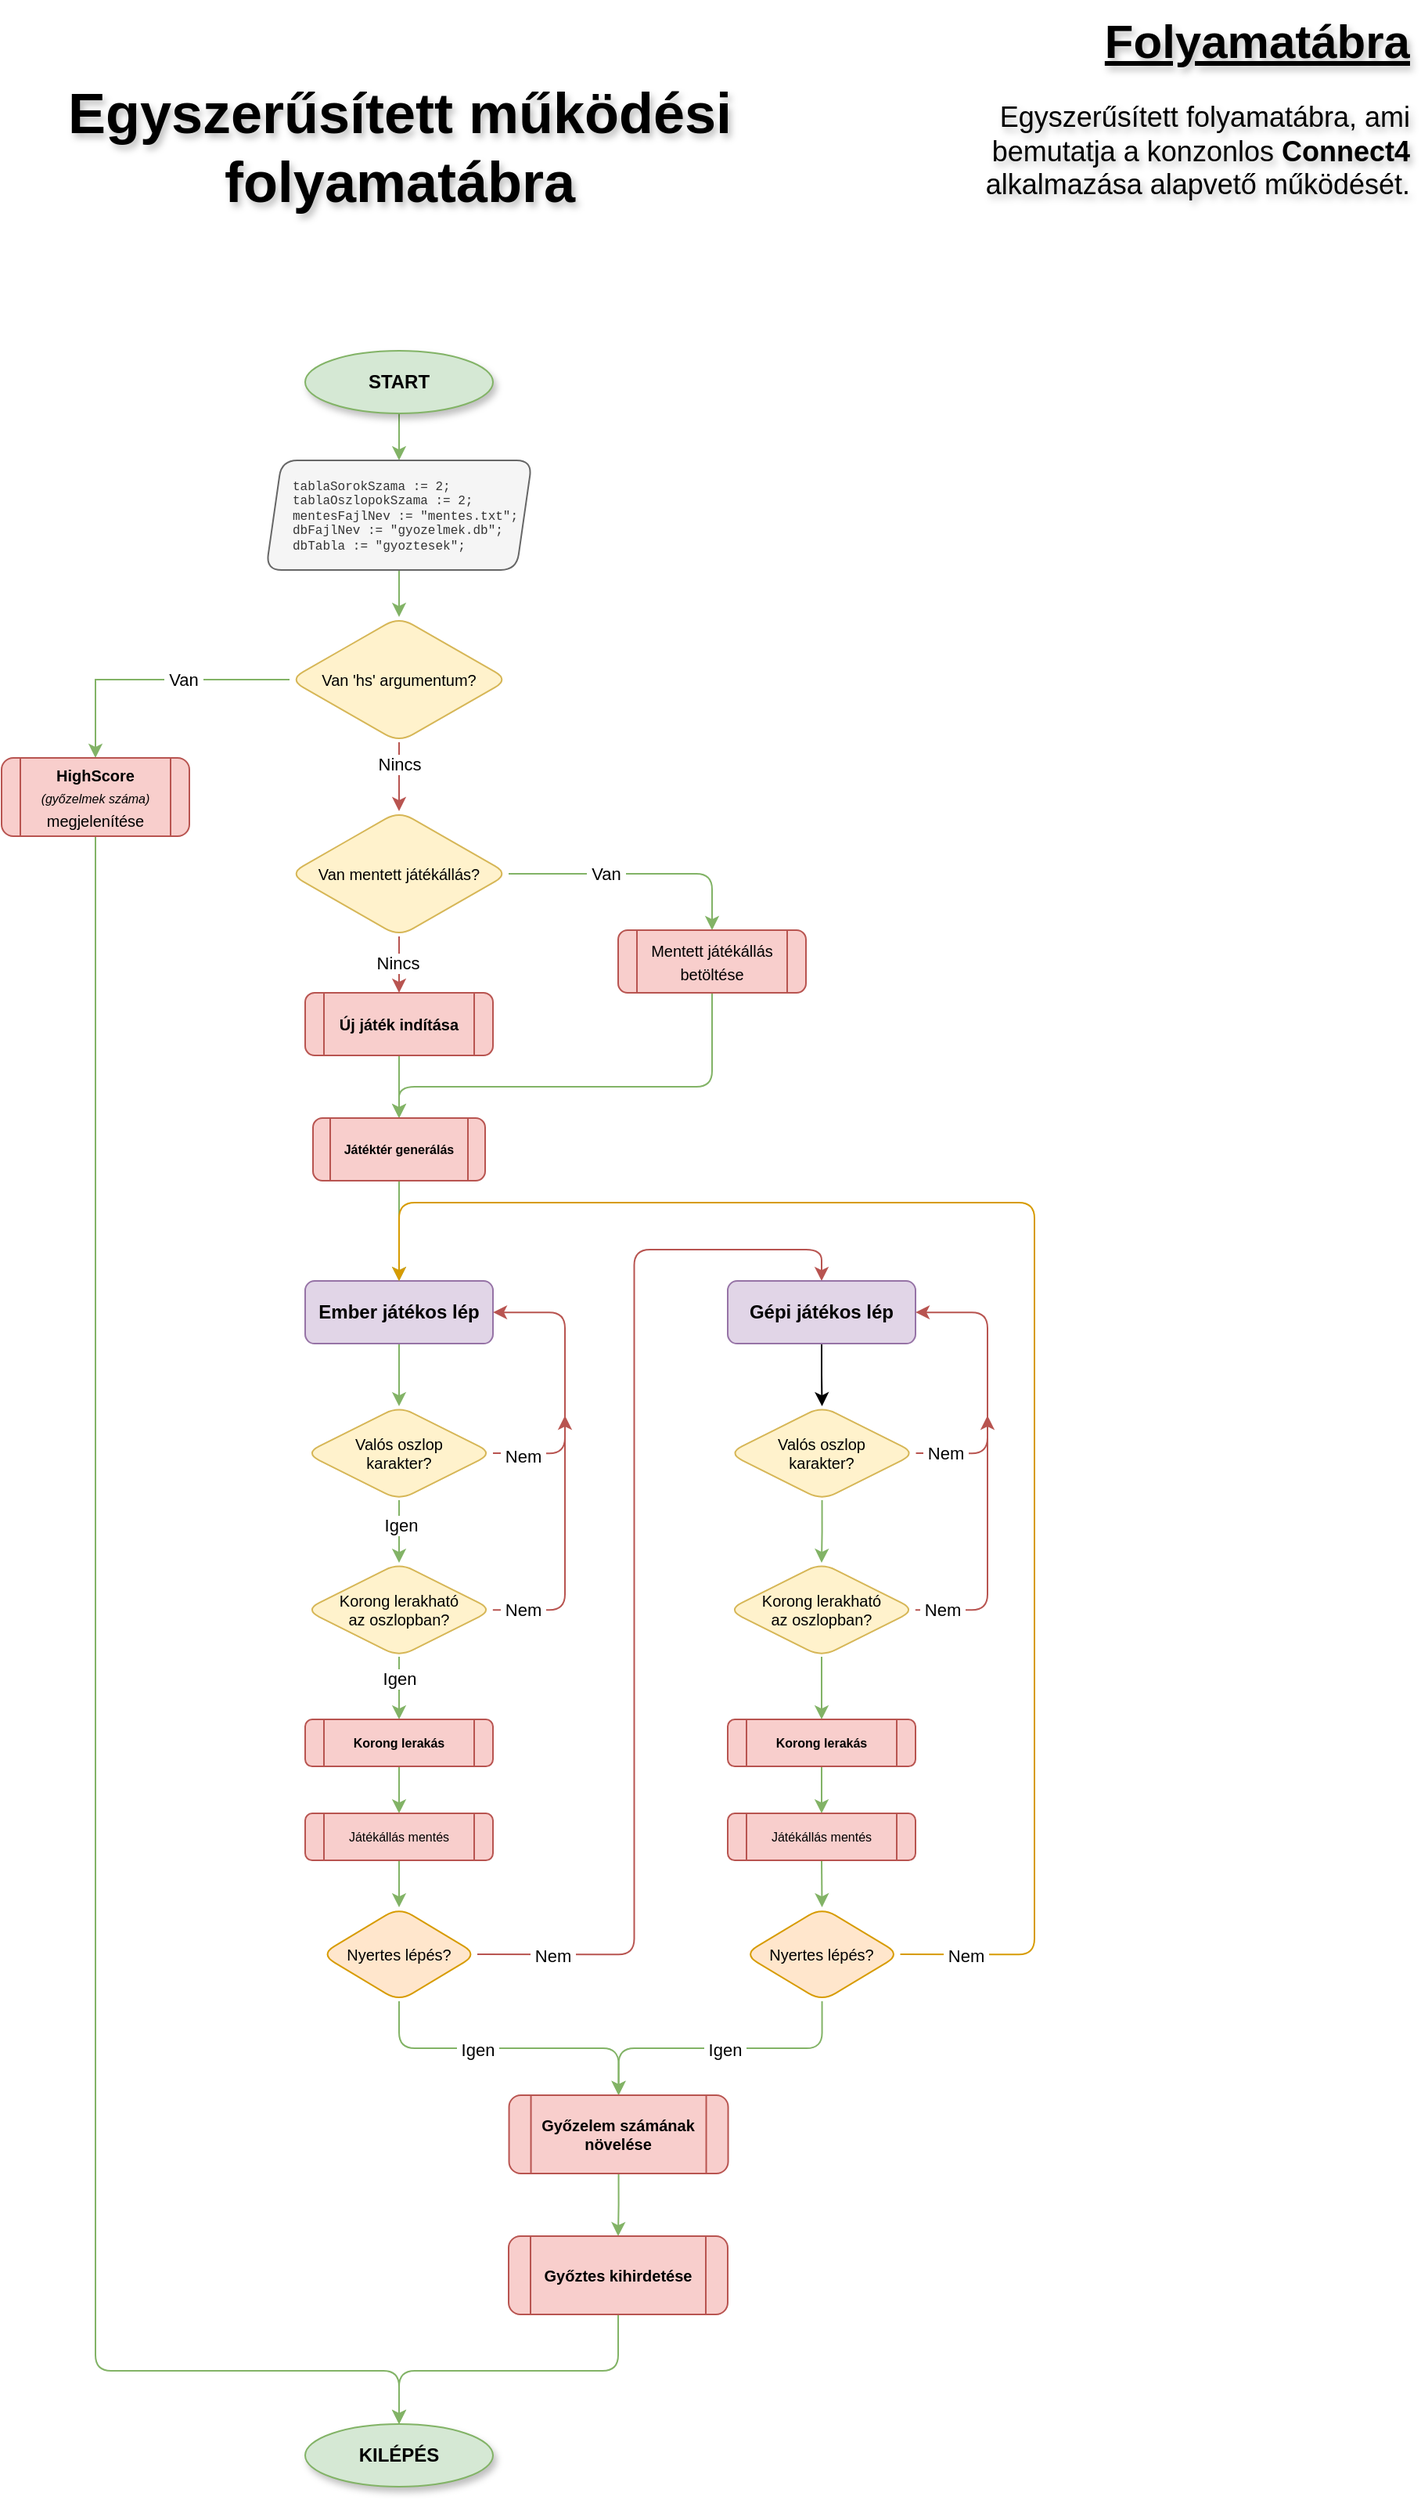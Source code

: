 <mxfile version="24.7.17">
  <diagram id="C5RBs43oDa-KdzZeNtuy" name="Page-1">
    <mxGraphModel dx="2868" dy="3362" grid="1" gridSize="10" guides="1" tooltips="1" connect="1" arrows="1" fold="1" page="1" pageScale="1" pageWidth="1169" pageHeight="1654" math="0" shadow="0">
      <root>
        <mxCell id="WIyWlLk6GJQsqaUBKTNV-0" />
        <mxCell id="WIyWlLk6GJQsqaUBKTNV-1" parent="WIyWlLk6GJQsqaUBKTNV-0" />
        <mxCell id="iQ6aoa5PzEqBOGRMpTkD-6" style="edgeStyle=orthogonalEdgeStyle;rounded=0;orthogonalLoop=1;jettySize=auto;html=1;entryX=0.5;entryY=0;entryDx=0;entryDy=0;fillColor=#d5e8d4;strokeColor=#82b366;" edge="1" parent="WIyWlLk6GJQsqaUBKTNV-1" source="iQ6aoa5PzEqBOGRMpTkD-0" target="iQ6aoa5PzEqBOGRMpTkD-1">
          <mxGeometry relative="1" as="geometry" />
        </mxCell>
        <mxCell id="iQ6aoa5PzEqBOGRMpTkD-0" value="START" style="ellipse;whiteSpace=wrap;html=1;fontStyle=1;fillColor=#d5e8d4;strokeColor=#82b366;shadow=1;" vertex="1" parent="WIyWlLk6GJQsqaUBKTNV-1">
          <mxGeometry x="454" y="-1420" width="120" height="40" as="geometry" />
        </mxCell>
        <mxCell id="iQ6aoa5PzEqBOGRMpTkD-5" style="edgeStyle=orthogonalEdgeStyle;rounded=0;orthogonalLoop=1;jettySize=auto;html=1;entryX=0.5;entryY=0;entryDx=0;entryDy=0;fillColor=#d5e8d4;strokeColor=#82b366;" edge="1" parent="WIyWlLk6GJQsqaUBKTNV-1" source="iQ6aoa5PzEqBOGRMpTkD-1" target="iQ6aoa5PzEqBOGRMpTkD-2">
          <mxGeometry relative="1" as="geometry" />
        </mxCell>
        <mxCell id="iQ6aoa5PzEqBOGRMpTkD-1" value="&lt;pre style=&quot;font-size: 8px; padding-left: 15px;&quot;&gt;&lt;font style=&quot;font-size: 8px;&quot; face=&quot;Courier New&quot;&gt;&lt;font style=&quot;font-size: 8px;&quot;&gt;tablaSorokSzama :&lt;span style=&quot;background-color: initial; font-size: 8px;&quot;&gt;&lt;span style=&quot;font-size: 8px;&quot;&gt;= 2;&lt;br style=&quot;font-size: 8px;&quot;&gt;&lt;/span&gt;&lt;/span&gt;&lt;/font&gt;&lt;span style=&quot;background-color: initial; font-size: 8px;&quot;&gt;tablaOszlopokSzama := 2;&lt;br style=&quot;font-size: 8px;&quot;&gt;&lt;/span&gt;&lt;span style=&quot;background-color: initial; font-size: 8px;&quot;&gt;mentesFajlNev := &quot;mentes.txt&quot;;&lt;br style=&quot;font-size: 8px;&quot;&gt;&lt;/span&gt;&lt;span style=&quot;background-color: initial; font-size: 8px;&quot;&gt;&lt;font style=&quot;font-size: 8px;&quot;&gt;dbFajlNev := &quot;gyozelmek.db&quot;;&lt;/font&gt;&lt;span style=&quot;font-size: 8px;&quot;&gt;&lt;br style=&quot;font-size: 8px;&quot;&gt;&lt;/span&gt;&lt;/span&gt;&lt;span style=&quot;background-color: initial; font-size: 8px;&quot;&gt;dbTabla := &quot;gyoztesek&quot;;&lt;/span&gt;&lt;/font&gt;&lt;/pre&gt;" style="shape=parallelogram;perimeter=parallelogramPerimeter;whiteSpace=wrap;html=1;fixedSize=1;rounded=1;align=left;size=10;fontSize=8;fillColor=#f5f5f5;fontColor=#333333;strokeColor=#666666;" vertex="1" parent="WIyWlLk6GJQsqaUBKTNV-1">
          <mxGeometry x="429" y="-1350" width="170" height="70" as="geometry" />
        </mxCell>
        <mxCell id="iQ6aoa5PzEqBOGRMpTkD-8" style="edgeStyle=orthogonalEdgeStyle;rounded=0;orthogonalLoop=1;jettySize=auto;html=1;entryX=0.5;entryY=0;entryDx=0;entryDy=0;fillColor=#d5e8d4;strokeColor=#82b366;" edge="1" parent="WIyWlLk6GJQsqaUBKTNV-1" source="iQ6aoa5PzEqBOGRMpTkD-2" target="iQ6aoa5PzEqBOGRMpTkD-3">
          <mxGeometry relative="1" as="geometry" />
        </mxCell>
        <mxCell id="iQ6aoa5PzEqBOGRMpTkD-75" value="&amp;nbsp;Van&amp;nbsp;" style="edgeLabel;html=1;align=center;verticalAlign=middle;resizable=0;points=[];" vertex="1" connectable="0" parent="iQ6aoa5PzEqBOGRMpTkD-8">
          <mxGeometry x="-0.212" relative="1" as="geometry">
            <mxPoint as="offset" />
          </mxGeometry>
        </mxCell>
        <mxCell id="iQ6aoa5PzEqBOGRMpTkD-13" value="" style="edgeStyle=orthogonalEdgeStyle;rounded=0;orthogonalLoop=1;jettySize=auto;html=1;fillColor=#f8cecc;strokeColor=#b85450;" edge="1" parent="WIyWlLk6GJQsqaUBKTNV-1" source="iQ6aoa5PzEqBOGRMpTkD-2" target="iQ6aoa5PzEqBOGRMpTkD-12">
          <mxGeometry relative="1" as="geometry" />
        </mxCell>
        <mxCell id="iQ6aoa5PzEqBOGRMpTkD-76" value="Nincs" style="edgeLabel;html=1;align=center;verticalAlign=middle;resizable=0;points=[];" vertex="1" connectable="0" parent="iQ6aoa5PzEqBOGRMpTkD-13">
          <mxGeometry x="-0.717" relative="1" as="geometry">
            <mxPoint y="8" as="offset" />
          </mxGeometry>
        </mxCell>
        <mxCell id="iQ6aoa5PzEqBOGRMpTkD-2" value="&lt;font style=&quot;font-size: 10px;&quot;&gt;Van &#39;hs&#39; argumentum&lt;span style=&quot;background-color: initial;&quot;&gt;?&lt;/span&gt;&lt;/font&gt;" style="rhombus;whiteSpace=wrap;html=1;rounded=1;fillColor=#fff2cc;strokeColor=#d6b656;" vertex="1" parent="WIyWlLk6GJQsqaUBKTNV-1">
          <mxGeometry x="444" y="-1250" width="140" height="80" as="geometry" />
        </mxCell>
        <mxCell id="iQ6aoa5PzEqBOGRMpTkD-89" style="edgeStyle=orthogonalEdgeStyle;rounded=1;orthogonalLoop=1;jettySize=auto;html=1;exitX=0.5;exitY=1;exitDx=0;exitDy=0;entryX=0.5;entryY=0;entryDx=0;entryDy=0;fillColor=#d5e8d4;strokeColor=#82b366;curved=0;" edge="1" parent="WIyWlLk6GJQsqaUBKTNV-1" source="iQ6aoa5PzEqBOGRMpTkD-3" target="iQ6aoa5PzEqBOGRMpTkD-54">
          <mxGeometry relative="1" as="geometry">
            <Array as="points">
              <mxPoint x="320" y="-130" />
              <mxPoint x="514" y="-130" />
            </Array>
          </mxGeometry>
        </mxCell>
        <mxCell id="iQ6aoa5PzEqBOGRMpTkD-3" value="&lt;font style=&quot;&quot;&gt;&lt;span style=&quot;font-size: 10px;&quot;&gt;&lt;b&gt;HighScore&lt;/b&gt;&lt;br&gt;&lt;/span&gt;&lt;i style=&quot;&quot;&gt;&lt;font style=&quot;font-size: 8px;&quot;&gt;(győzelmek száma) &lt;/font&gt;&lt;/i&gt;&lt;span style=&quot;font-size: 10px;&quot;&gt;megjelenítése&lt;/span&gt;&lt;/font&gt;" style="shape=process;whiteSpace=wrap;html=1;backgroundOutline=1;rounded=1;fontStyle=0;fillColor=#f8cecc;strokeColor=#b85450;" vertex="1" parent="WIyWlLk6GJQsqaUBKTNV-1">
          <mxGeometry x="260" y="-1160" width="120" height="50" as="geometry" />
        </mxCell>
        <mxCell id="iQ6aoa5PzEqBOGRMpTkD-16" style="edgeStyle=orthogonalEdgeStyle;rounded=0;orthogonalLoop=1;jettySize=auto;html=1;entryX=0.5;entryY=0;entryDx=0;entryDy=0;fillColor=#f8cecc;strokeColor=#b85450;" edge="1" parent="WIyWlLk6GJQsqaUBKTNV-1" source="iQ6aoa5PzEqBOGRMpTkD-12" target="iQ6aoa5PzEqBOGRMpTkD-14">
          <mxGeometry relative="1" as="geometry" />
        </mxCell>
        <mxCell id="iQ6aoa5PzEqBOGRMpTkD-78" value="Nincs" style="edgeLabel;html=1;align=center;verticalAlign=middle;resizable=0;points=[];" vertex="1" connectable="0" parent="iQ6aoa5PzEqBOGRMpTkD-16">
          <mxGeometry x="0.077" y="1" relative="1" as="geometry">
            <mxPoint as="offset" />
          </mxGeometry>
        </mxCell>
        <mxCell id="iQ6aoa5PzEqBOGRMpTkD-17" style="edgeStyle=orthogonalEdgeStyle;rounded=1;orthogonalLoop=1;jettySize=auto;html=1;entryX=0.5;entryY=0;entryDx=0;entryDy=0;fillColor=#d5e8d4;strokeColor=#82b366;curved=0;" edge="1" parent="WIyWlLk6GJQsqaUBKTNV-1" source="iQ6aoa5PzEqBOGRMpTkD-12" target="iQ6aoa5PzEqBOGRMpTkD-15">
          <mxGeometry relative="1" as="geometry" />
        </mxCell>
        <mxCell id="iQ6aoa5PzEqBOGRMpTkD-77" value="&amp;nbsp;Van&amp;nbsp;" style="edgeLabel;html=1;align=center;verticalAlign=middle;resizable=0;points=[];" vertex="1" connectable="0" parent="iQ6aoa5PzEqBOGRMpTkD-17">
          <mxGeometry x="-0.258" relative="1" as="geometry">
            <mxPoint as="offset" />
          </mxGeometry>
        </mxCell>
        <mxCell id="iQ6aoa5PzEqBOGRMpTkD-12" value="&lt;font style=&quot;font-size: 10px;&quot;&gt;Van mentett játékállás?&lt;/font&gt;" style="rhombus;whiteSpace=wrap;html=1;rounded=1;fontSize=10;fillColor=#fff2cc;strokeColor=#d6b656;" vertex="1" parent="WIyWlLk6GJQsqaUBKTNV-1">
          <mxGeometry x="444" y="-1126" width="140" height="80" as="geometry" />
        </mxCell>
        <mxCell id="iQ6aoa5PzEqBOGRMpTkD-36" style="edgeStyle=orthogonalEdgeStyle;rounded=0;orthogonalLoop=1;jettySize=auto;html=1;entryX=0.5;entryY=0;entryDx=0;entryDy=0;fillColor=#d5e8d4;strokeColor=#82b366;" edge="1" parent="WIyWlLk6GJQsqaUBKTNV-1" source="iQ6aoa5PzEqBOGRMpTkD-14" target="iQ6aoa5PzEqBOGRMpTkD-25">
          <mxGeometry relative="1" as="geometry" />
        </mxCell>
        <mxCell id="iQ6aoa5PzEqBOGRMpTkD-14" value="&lt;font style=&quot;font-size: 10px;&quot;&gt;&lt;b&gt;Új játék indítása&lt;/b&gt;&lt;/font&gt;" style="shape=process;whiteSpace=wrap;html=1;backgroundOutline=1;rounded=1;glass=0;fillColor=#f8cecc;strokeColor=#b85450;" vertex="1" parent="WIyWlLk6GJQsqaUBKTNV-1">
          <mxGeometry x="454" y="-1010" width="120" height="40" as="geometry" />
        </mxCell>
        <mxCell id="iQ6aoa5PzEqBOGRMpTkD-55" style="edgeStyle=orthogonalEdgeStyle;rounded=1;orthogonalLoop=1;jettySize=auto;html=1;entryX=0.5;entryY=0;entryDx=0;entryDy=0;curved=0;fillColor=#d5e8d4;strokeColor=#82b366;" edge="1" parent="WIyWlLk6GJQsqaUBKTNV-1" source="iQ6aoa5PzEqBOGRMpTkD-15" target="iQ6aoa5PzEqBOGRMpTkD-25">
          <mxGeometry relative="1" as="geometry">
            <Array as="points">
              <mxPoint x="714" y="-950" />
              <mxPoint x="514" y="-950" />
            </Array>
          </mxGeometry>
        </mxCell>
        <mxCell id="iQ6aoa5PzEqBOGRMpTkD-15" value="&lt;font style=&quot;font-size: 10px;&quot;&gt;Mentett játékállás betöltése&lt;/font&gt;" style="shape=process;whiteSpace=wrap;html=1;backgroundOutline=1;rounded=1;fontStyle=0;fillColor=#f8cecc;strokeColor=#b85450;" vertex="1" parent="WIyWlLk6GJQsqaUBKTNV-1">
          <mxGeometry x="654" y="-1050" width="120" height="40" as="geometry" />
        </mxCell>
        <mxCell id="iQ6aoa5PzEqBOGRMpTkD-38" style="edgeStyle=orthogonalEdgeStyle;rounded=0;orthogonalLoop=1;jettySize=auto;html=1;entryX=0.5;entryY=0;entryDx=0;entryDy=0;fillColor=#d5e8d4;strokeColor=#82b366;" edge="1" parent="WIyWlLk6GJQsqaUBKTNV-1" source="iQ6aoa5PzEqBOGRMpTkD-18" target="iQ6aoa5PzEqBOGRMpTkD-20">
          <mxGeometry relative="1" as="geometry" />
        </mxCell>
        <mxCell id="iQ6aoa5PzEqBOGRMpTkD-18" value="Ember játékos lép" style="rounded=1;whiteSpace=wrap;html=1;fontSize=12;fontStyle=1;fillColor=#e1d5e7;strokeColor=#9673a6;" vertex="1" parent="WIyWlLk6GJQsqaUBKTNV-1">
          <mxGeometry x="454" y="-825.94" width="120" height="40" as="geometry" />
        </mxCell>
        <mxCell id="iQ6aoa5PzEqBOGRMpTkD-39" style="edgeStyle=orthogonalEdgeStyle;rounded=0;orthogonalLoop=1;jettySize=auto;html=1;entryX=0.5;entryY=0;entryDx=0;entryDy=0;fillColor=#d5e8d4;strokeColor=#82b366;" edge="1" parent="WIyWlLk6GJQsqaUBKTNV-1" source="iQ6aoa5PzEqBOGRMpTkD-20" target="iQ6aoa5PzEqBOGRMpTkD-21">
          <mxGeometry relative="1" as="geometry" />
        </mxCell>
        <mxCell id="iQ6aoa5PzEqBOGRMpTkD-79" value="Igen" style="edgeLabel;html=1;align=center;verticalAlign=middle;resizable=0;points=[];" vertex="1" connectable="0" parent="iQ6aoa5PzEqBOGRMpTkD-39">
          <mxGeometry x="-0.226" y="1" relative="1" as="geometry">
            <mxPoint as="offset" />
          </mxGeometry>
        </mxCell>
        <mxCell id="iQ6aoa5PzEqBOGRMpTkD-68" style="edgeStyle=orthogonalEdgeStyle;rounded=1;orthogonalLoop=1;jettySize=auto;html=1;exitX=1;exitY=0.5;exitDx=0;exitDy=0;entryX=1;entryY=0.5;entryDx=0;entryDy=0;curved=0;fillColor=#f8cecc;strokeColor=#b85450;" edge="1" parent="WIyWlLk6GJQsqaUBKTNV-1" source="iQ6aoa5PzEqBOGRMpTkD-20" target="iQ6aoa5PzEqBOGRMpTkD-18">
          <mxGeometry relative="1" as="geometry">
            <Array as="points">
              <mxPoint x="620" y="-716" />
              <mxPoint x="620" y="-806" />
            </Array>
          </mxGeometry>
        </mxCell>
        <mxCell id="iQ6aoa5PzEqBOGRMpTkD-86" value="&amp;nbsp;Nem&amp;nbsp;" style="edgeLabel;html=1;align=center;verticalAlign=middle;resizable=0;points=[];" vertex="1" connectable="0" parent="iQ6aoa5PzEqBOGRMpTkD-68">
          <mxGeometry x="-0.795" y="-2" relative="1" as="geometry">
            <mxPoint as="offset" />
          </mxGeometry>
        </mxCell>
        <mxCell id="iQ6aoa5PzEqBOGRMpTkD-20" value="&lt;font style=&quot;font-size: 10px;&quot;&gt;Valós oszlop&lt;br style=&quot;font-size: 10px;&quot;&gt;karakter?&lt;/font&gt;" style="rhombus;whiteSpace=wrap;html=1;rounded=1;fontSize=10;fillColor=#fff2cc;strokeColor=#d6b656;" vertex="1" parent="WIyWlLk6GJQsqaUBKTNV-1">
          <mxGeometry x="454" y="-745.94" width="120" height="60" as="geometry" />
        </mxCell>
        <mxCell id="iQ6aoa5PzEqBOGRMpTkD-40" style="edgeStyle=orthogonalEdgeStyle;rounded=0;orthogonalLoop=1;jettySize=auto;html=1;entryX=0.5;entryY=0;entryDx=0;entryDy=0;fillColor=#d5e8d4;strokeColor=#82b366;" edge="1" parent="WIyWlLk6GJQsqaUBKTNV-1" source="iQ6aoa5PzEqBOGRMpTkD-21" target="iQ6aoa5PzEqBOGRMpTkD-26">
          <mxGeometry relative="1" as="geometry" />
        </mxCell>
        <mxCell id="iQ6aoa5PzEqBOGRMpTkD-80" value="Igen" style="edgeLabel;html=1;align=center;verticalAlign=middle;resizable=0;points=[];" vertex="1" connectable="0" parent="iQ6aoa5PzEqBOGRMpTkD-40">
          <mxGeometry x="-0.322" relative="1" as="geometry">
            <mxPoint as="offset" />
          </mxGeometry>
        </mxCell>
        <mxCell id="iQ6aoa5PzEqBOGRMpTkD-62" style="edgeStyle=orthogonalEdgeStyle;rounded=1;orthogonalLoop=1;jettySize=auto;html=1;curved=0;fillColor=#f8cecc;strokeColor=#b85450;" edge="1" parent="WIyWlLk6GJQsqaUBKTNV-1" source="iQ6aoa5PzEqBOGRMpTkD-21">
          <mxGeometry relative="1" as="geometry">
            <mxPoint x="620" y="-740" as="targetPoint" />
            <Array as="points">
              <mxPoint x="620" y="-616" />
              <mxPoint x="620" y="-726" />
            </Array>
          </mxGeometry>
        </mxCell>
        <mxCell id="iQ6aoa5PzEqBOGRMpTkD-85" value="&amp;nbsp;Nem&amp;nbsp;" style="edgeLabel;html=1;align=center;verticalAlign=middle;resizable=0;points=[];" vertex="1" connectable="0" parent="iQ6aoa5PzEqBOGRMpTkD-62">
          <mxGeometry x="-0.775" relative="1" as="geometry">
            <mxPoint as="offset" />
          </mxGeometry>
        </mxCell>
        <mxCell id="iQ6aoa5PzEqBOGRMpTkD-21" value="&lt;font style=&quot;font-size: 10px;&quot;&gt;Korong lerakható&lt;br style=&quot;font-size: 10px;&quot;&gt;az oszlopban?&lt;/font&gt;" style="rhombus;whiteSpace=wrap;html=1;rounded=1;labelPadding=0;direction=east;autosize=0;fontSize=10;fillColor=#fff2cc;strokeColor=#d6b656;" vertex="1" parent="WIyWlLk6GJQsqaUBKTNV-1">
          <mxGeometry x="454" y="-645.94" width="120" height="60" as="geometry" />
        </mxCell>
        <mxCell id="iQ6aoa5PzEqBOGRMpTkD-37" style="edgeStyle=orthogonalEdgeStyle;rounded=0;orthogonalLoop=1;jettySize=auto;html=1;entryX=0.5;entryY=0;entryDx=0;entryDy=0;fillColor=#d5e8d4;strokeColor=#82b366;" edge="1" parent="WIyWlLk6GJQsqaUBKTNV-1" source="iQ6aoa5PzEqBOGRMpTkD-25" target="iQ6aoa5PzEqBOGRMpTkD-18">
          <mxGeometry relative="1" as="geometry" />
        </mxCell>
        <mxCell id="iQ6aoa5PzEqBOGRMpTkD-25" value="&lt;font style=&quot;font-size: 8px;&quot;&gt;&lt;b style=&quot;font-size: 8px;&quot;&gt;Játéktér generálás&lt;/b&gt;&lt;/font&gt;" style="shape=process;whiteSpace=wrap;html=1;backgroundOutline=1;rounded=1;glass=0;fontSize=8;fillColor=#f8cecc;strokeColor=#b85450;" vertex="1" parent="WIyWlLk6GJQsqaUBKTNV-1">
          <mxGeometry x="459" y="-930" width="110" height="40" as="geometry" />
        </mxCell>
        <mxCell id="iQ6aoa5PzEqBOGRMpTkD-41" style="edgeStyle=orthogonalEdgeStyle;rounded=0;orthogonalLoop=1;jettySize=auto;html=1;entryX=0.5;entryY=0;entryDx=0;entryDy=0;fillColor=#d5e8d4;strokeColor=#82b366;" edge="1" parent="WIyWlLk6GJQsqaUBKTNV-1" source="iQ6aoa5PzEqBOGRMpTkD-26" target="iQ6aoa5PzEqBOGRMpTkD-28">
          <mxGeometry relative="1" as="geometry" />
        </mxCell>
        <mxCell id="iQ6aoa5PzEqBOGRMpTkD-26" value="Korong lerakás" style="shape=process;whiteSpace=wrap;html=1;backgroundOutline=1;fontSize=8;rounded=1;fontStyle=1;fillColor=#f8cecc;strokeColor=#b85450;" vertex="1" parent="WIyWlLk6GJQsqaUBKTNV-1">
          <mxGeometry x="454" y="-545.94" width="120" height="30" as="geometry" />
        </mxCell>
        <mxCell id="iQ6aoa5PzEqBOGRMpTkD-51" style="edgeStyle=orthogonalEdgeStyle;rounded=1;orthogonalLoop=1;jettySize=auto;html=1;exitX=0.5;exitY=1;exitDx=0;exitDy=0;entryX=0.5;entryY=0;entryDx=0;entryDy=0;curved=0;fillColor=#d5e8d4;strokeColor=#82b366;" edge="1" parent="WIyWlLk6GJQsqaUBKTNV-1" source="iQ6aoa5PzEqBOGRMpTkD-27" target="iQ6aoa5PzEqBOGRMpTkD-48">
          <mxGeometry relative="1" as="geometry" />
        </mxCell>
        <mxCell id="iQ6aoa5PzEqBOGRMpTkD-81" value="&amp;nbsp;Igen&amp;nbsp;" style="edgeLabel;html=1;align=center;verticalAlign=middle;resizable=0;points=[];" vertex="1" connectable="0" parent="iQ6aoa5PzEqBOGRMpTkD-51">
          <mxGeometry x="-0.203" y="-1" relative="1" as="geometry">
            <mxPoint as="offset" />
          </mxGeometry>
        </mxCell>
        <mxCell id="iQ6aoa5PzEqBOGRMpTkD-70" style="edgeStyle=orthogonalEdgeStyle;rounded=1;orthogonalLoop=1;jettySize=auto;html=1;exitX=1;exitY=0.5;exitDx=0;exitDy=0;entryX=0.5;entryY=0;entryDx=0;entryDy=0;curved=0;strokeColor=#b85450;fillColor=#f8cecc;" edge="1" parent="WIyWlLk6GJQsqaUBKTNV-1" source="iQ6aoa5PzEqBOGRMpTkD-27" target="iQ6aoa5PzEqBOGRMpTkD-29">
          <mxGeometry relative="1" as="geometry">
            <Array as="points">
              <mxPoint x="664.27" y="-395.94" />
              <mxPoint x="664.27" y="-845.94" />
              <mxPoint x="784.27" y="-845.94" />
            </Array>
          </mxGeometry>
        </mxCell>
        <mxCell id="iQ6aoa5PzEqBOGRMpTkD-83" value="&amp;nbsp;Nem&amp;nbsp;" style="edgeLabel;html=1;align=center;verticalAlign=middle;resizable=0;points=[];" vertex="1" connectable="0" parent="iQ6aoa5PzEqBOGRMpTkD-70">
          <mxGeometry x="-0.861" y="-1" relative="1" as="geometry">
            <mxPoint as="offset" />
          </mxGeometry>
        </mxCell>
        <mxCell id="iQ6aoa5PzEqBOGRMpTkD-27" value="Nyertes lépés?" style="rhombus;whiteSpace=wrap;html=1;rounded=1;fontSize=10;fillColor=#ffe6cc;strokeColor=#d79b00;" vertex="1" parent="WIyWlLk6GJQsqaUBKTNV-1">
          <mxGeometry x="464" y="-425.94" width="100" height="60" as="geometry" />
        </mxCell>
        <mxCell id="iQ6aoa5PzEqBOGRMpTkD-42" style="edgeStyle=orthogonalEdgeStyle;rounded=0;orthogonalLoop=1;jettySize=auto;html=1;exitX=0.5;exitY=1;exitDx=0;exitDy=0;entryX=0.5;entryY=0;entryDx=0;entryDy=0;fillColor=#d5e8d4;strokeColor=#82b366;" edge="1" parent="WIyWlLk6GJQsqaUBKTNV-1" source="iQ6aoa5PzEqBOGRMpTkD-28" target="iQ6aoa5PzEqBOGRMpTkD-27">
          <mxGeometry relative="1" as="geometry" />
        </mxCell>
        <mxCell id="iQ6aoa5PzEqBOGRMpTkD-28" value="Játékállás mentés" style="shape=process;whiteSpace=wrap;html=1;backgroundOutline=1;fontSize=8;rounded=1;fontStyle=0;fillColor=#f8cecc;strokeColor=#b85450;" vertex="1" parent="WIyWlLk6GJQsqaUBKTNV-1">
          <mxGeometry x="454" y="-485.94" width="120" height="30" as="geometry" />
        </mxCell>
        <mxCell id="iQ6aoa5PzEqBOGRMpTkD-43" style="edgeStyle=orthogonalEdgeStyle;rounded=0;orthogonalLoop=1;jettySize=auto;html=1;exitX=0.5;exitY=1;exitDx=0;exitDy=0;entryX=0.5;entryY=0;entryDx=0;entryDy=0;" edge="1" parent="WIyWlLk6GJQsqaUBKTNV-1" source="iQ6aoa5PzEqBOGRMpTkD-29" target="iQ6aoa5PzEqBOGRMpTkD-30">
          <mxGeometry relative="1" as="geometry" />
        </mxCell>
        <mxCell id="iQ6aoa5PzEqBOGRMpTkD-29" value="Gépi játékos lép" style="rounded=1;whiteSpace=wrap;html=1;fontSize=12;fontStyle=1;fillColor=#e1d5e7;strokeColor=#9673a6;" vertex="1" parent="WIyWlLk6GJQsqaUBKTNV-1">
          <mxGeometry x="724" y="-825.94" width="120" height="40" as="geometry" />
        </mxCell>
        <mxCell id="iQ6aoa5PzEqBOGRMpTkD-44" style="edgeStyle=orthogonalEdgeStyle;rounded=0;orthogonalLoop=1;jettySize=auto;html=1;exitX=0.5;exitY=1;exitDx=0;exitDy=0;entryX=0.5;entryY=0;entryDx=0;entryDy=0;fillColor=#d5e8d4;strokeColor=#82b366;" edge="1" parent="WIyWlLk6GJQsqaUBKTNV-1" source="iQ6aoa5PzEqBOGRMpTkD-30" target="iQ6aoa5PzEqBOGRMpTkD-31">
          <mxGeometry relative="1" as="geometry" />
        </mxCell>
        <mxCell id="iQ6aoa5PzEqBOGRMpTkD-30" value="&lt;font style=&quot;font-size: 10px;&quot;&gt;Valós oszlop&lt;br style=&quot;font-size: 10px;&quot;&gt;karakter?&lt;/font&gt;" style="rhombus;whiteSpace=wrap;html=1;rounded=1;fontSize=10;fillColor=#fff2cc;strokeColor=#d6b656;" vertex="1" parent="WIyWlLk6GJQsqaUBKTNV-1">
          <mxGeometry x="724.27" y="-745.94" width="120" height="60" as="geometry" />
        </mxCell>
        <mxCell id="iQ6aoa5PzEqBOGRMpTkD-45" style="edgeStyle=orthogonalEdgeStyle;rounded=0;orthogonalLoop=1;jettySize=auto;html=1;exitX=0.5;exitY=1;exitDx=0;exitDy=0;entryX=0.5;entryY=0;entryDx=0;entryDy=0;fillColor=#d5e8d4;strokeColor=#82b366;" edge="1" parent="WIyWlLk6GJQsqaUBKTNV-1" source="iQ6aoa5PzEqBOGRMpTkD-31" target="iQ6aoa5PzEqBOGRMpTkD-32">
          <mxGeometry relative="1" as="geometry" />
        </mxCell>
        <mxCell id="iQ6aoa5PzEqBOGRMpTkD-64" style="edgeStyle=orthogonalEdgeStyle;rounded=1;orthogonalLoop=1;jettySize=auto;html=1;curved=0;fillColor=#f8cecc;strokeColor=#b85450;" edge="1" parent="WIyWlLk6GJQsqaUBKTNV-1" source="iQ6aoa5PzEqBOGRMpTkD-31">
          <mxGeometry relative="1" as="geometry">
            <mxPoint x="890" y="-740" as="targetPoint" />
            <Array as="points">
              <mxPoint x="890" y="-616" />
            </Array>
          </mxGeometry>
        </mxCell>
        <mxCell id="iQ6aoa5PzEqBOGRMpTkD-88" value="&amp;nbsp;Nem&amp;nbsp;" style="edgeLabel;html=1;align=center;verticalAlign=middle;resizable=0;points=[];" vertex="1" connectable="0" parent="iQ6aoa5PzEqBOGRMpTkD-64">
          <mxGeometry x="-0.712" y="-1" relative="1" as="geometry">
            <mxPoint x="-8" y="-1" as="offset" />
          </mxGeometry>
        </mxCell>
        <mxCell id="iQ6aoa5PzEqBOGRMpTkD-31" value="&lt;font style=&quot;font-size: 10px;&quot;&gt;Korong lerakható&lt;br style=&quot;font-size: 10px;&quot;&gt;az oszlopban?&lt;/font&gt;" style="rhombus;whiteSpace=wrap;html=1;rounded=1;labelPadding=0;direction=east;autosize=0;fontSize=10;fillColor=#fff2cc;strokeColor=#d6b656;" vertex="1" parent="WIyWlLk6GJQsqaUBKTNV-1">
          <mxGeometry x="724" y="-645.94" width="120" height="60" as="geometry" />
        </mxCell>
        <mxCell id="iQ6aoa5PzEqBOGRMpTkD-46" style="edgeStyle=orthogonalEdgeStyle;rounded=0;orthogonalLoop=1;jettySize=auto;html=1;exitX=0.5;exitY=1;exitDx=0;exitDy=0;entryX=0.5;entryY=0;entryDx=0;entryDy=0;fillColor=#d5e8d4;strokeColor=#82b366;" edge="1" parent="WIyWlLk6GJQsqaUBKTNV-1" source="iQ6aoa5PzEqBOGRMpTkD-32" target="iQ6aoa5PzEqBOGRMpTkD-34">
          <mxGeometry relative="1" as="geometry" />
        </mxCell>
        <mxCell id="iQ6aoa5PzEqBOGRMpTkD-32" value="Korong lerakás" style="shape=process;whiteSpace=wrap;html=1;backgroundOutline=1;fontSize=8;rounded=1;fontStyle=1;fillColor=#f8cecc;strokeColor=#b85450;" vertex="1" parent="WIyWlLk6GJQsqaUBKTNV-1">
          <mxGeometry x="724" y="-545.94" width="120" height="30" as="geometry" />
        </mxCell>
        <mxCell id="iQ6aoa5PzEqBOGRMpTkD-66" style="edgeStyle=orthogonalEdgeStyle;rounded=1;orthogonalLoop=1;jettySize=auto;html=1;exitX=0.5;exitY=1;exitDx=0;exitDy=0;entryX=0.5;entryY=0;entryDx=0;entryDy=0;curved=0;fillColor=#d5e8d4;strokeColor=#82b366;" edge="1" parent="WIyWlLk6GJQsqaUBKTNV-1" source="iQ6aoa5PzEqBOGRMpTkD-33" target="iQ6aoa5PzEqBOGRMpTkD-48">
          <mxGeometry relative="1" as="geometry" />
        </mxCell>
        <mxCell id="iQ6aoa5PzEqBOGRMpTkD-82" value="&amp;nbsp;Igen&amp;nbsp;" style="edgeLabel;html=1;align=center;verticalAlign=middle;resizable=0;points=[];" vertex="1" connectable="0" parent="iQ6aoa5PzEqBOGRMpTkD-66">
          <mxGeometry x="-0.027" y="1" relative="1" as="geometry">
            <mxPoint as="offset" />
          </mxGeometry>
        </mxCell>
        <mxCell id="iQ6aoa5PzEqBOGRMpTkD-71" style="edgeStyle=orthogonalEdgeStyle;rounded=1;orthogonalLoop=1;jettySize=auto;html=1;exitX=1;exitY=0.5;exitDx=0;exitDy=0;entryX=0.5;entryY=0;entryDx=0;entryDy=0;curved=0;strokeColor=#d79b00;fillColor=#ffe6cc;" edge="1" parent="WIyWlLk6GJQsqaUBKTNV-1" source="iQ6aoa5PzEqBOGRMpTkD-33" target="iQ6aoa5PzEqBOGRMpTkD-18">
          <mxGeometry relative="1" as="geometry">
            <Array as="points">
              <mxPoint x="920" y="-396" />
              <mxPoint x="920" y="-876" />
              <mxPoint x="514" y="-876" />
            </Array>
          </mxGeometry>
        </mxCell>
        <mxCell id="iQ6aoa5PzEqBOGRMpTkD-84" value="&amp;nbsp;Nem&amp;nbsp;" style="edgeLabel;html=1;align=center;verticalAlign=middle;resizable=0;points=[];" vertex="1" connectable="0" parent="iQ6aoa5PzEqBOGRMpTkD-71">
          <mxGeometry x="-0.92" y="-1" relative="1" as="geometry">
            <mxPoint as="offset" />
          </mxGeometry>
        </mxCell>
        <mxCell id="iQ6aoa5PzEqBOGRMpTkD-33" value="Nyertes lépés?" style="rhombus;whiteSpace=wrap;html=1;rounded=1;fontSize=10;fillColor=#ffe6cc;strokeColor=#d79b00;" vertex="1" parent="WIyWlLk6GJQsqaUBKTNV-1">
          <mxGeometry x="734.27" y="-425.94" width="100" height="60" as="geometry" />
        </mxCell>
        <mxCell id="iQ6aoa5PzEqBOGRMpTkD-47" style="edgeStyle=orthogonalEdgeStyle;rounded=0;orthogonalLoop=1;jettySize=auto;html=1;exitX=0.5;exitY=1;exitDx=0;exitDy=0;entryX=0.5;entryY=0;entryDx=0;entryDy=0;fillColor=#d5e8d4;strokeColor=#82b366;" edge="1" parent="WIyWlLk6GJQsqaUBKTNV-1" source="iQ6aoa5PzEqBOGRMpTkD-34" target="iQ6aoa5PzEqBOGRMpTkD-33">
          <mxGeometry relative="1" as="geometry" />
        </mxCell>
        <mxCell id="iQ6aoa5PzEqBOGRMpTkD-34" value="Játékállás mentés" style="shape=process;whiteSpace=wrap;html=1;backgroundOutline=1;fontSize=8;rounded=1;fontStyle=0;fillColor=#f8cecc;strokeColor=#b85450;" vertex="1" parent="WIyWlLk6GJQsqaUBKTNV-1">
          <mxGeometry x="724" y="-485.94" width="120" height="30" as="geometry" />
        </mxCell>
        <mxCell id="iQ6aoa5PzEqBOGRMpTkD-53" style="edgeStyle=orthogonalEdgeStyle;rounded=0;orthogonalLoop=1;jettySize=auto;html=1;exitX=0.5;exitY=1;exitDx=0;exitDy=0;fillColor=#d5e8d4;strokeColor=#82b366;" edge="1" parent="WIyWlLk6GJQsqaUBKTNV-1" source="iQ6aoa5PzEqBOGRMpTkD-48" target="iQ6aoa5PzEqBOGRMpTkD-52">
          <mxGeometry relative="1" as="geometry" />
        </mxCell>
        <mxCell id="iQ6aoa5PzEqBOGRMpTkD-48" value="Győzelem számának növelése" style="shape=process;whiteSpace=wrap;html=1;backgroundOutline=1;fontSize=10;rounded=1;fontStyle=1;fillColor=#f8cecc;strokeColor=#b85450;" vertex="1" parent="WIyWlLk6GJQsqaUBKTNV-1">
          <mxGeometry x="584.27" y="-306" width="140" height="50" as="geometry" />
        </mxCell>
        <mxCell id="iQ6aoa5PzEqBOGRMpTkD-72" style="edgeStyle=orthogonalEdgeStyle;rounded=1;orthogonalLoop=1;jettySize=auto;html=1;exitX=0.5;exitY=1;exitDx=0;exitDy=0;entryX=0.5;entryY=0;entryDx=0;entryDy=0;curved=0;fillColor=#d5e8d4;strokeColor=#82b366;" edge="1" parent="WIyWlLk6GJQsqaUBKTNV-1" source="iQ6aoa5PzEqBOGRMpTkD-52" target="iQ6aoa5PzEqBOGRMpTkD-54">
          <mxGeometry relative="1" as="geometry">
            <Array as="points">
              <mxPoint x="654" y="-130" />
              <mxPoint x="514" y="-130" />
            </Array>
          </mxGeometry>
        </mxCell>
        <mxCell id="iQ6aoa5PzEqBOGRMpTkD-52" value="Győztes kihirdetése" style="shape=process;whiteSpace=wrap;html=1;backgroundOutline=1;fontSize=10;rounded=1;fontStyle=1;fillColor=#f8cecc;strokeColor=#b85450;" vertex="1" parent="WIyWlLk6GJQsqaUBKTNV-1">
          <mxGeometry x="584" y="-216" width="140" height="50" as="geometry" />
        </mxCell>
        <mxCell id="iQ6aoa5PzEqBOGRMpTkD-54" value="KILÉPÉS" style="ellipse;whiteSpace=wrap;html=1;fontStyle=1;fillColor=#d5e8d4;strokeColor=#82b366;shadow=1;" vertex="1" parent="WIyWlLk6GJQsqaUBKTNV-1">
          <mxGeometry x="454" y="-96" width="120" height="40" as="geometry" />
        </mxCell>
        <mxCell id="iQ6aoa5PzEqBOGRMpTkD-67" style="edgeStyle=orthogonalEdgeStyle;rounded=1;orthogonalLoop=1;jettySize=auto;html=1;exitX=1;exitY=0.5;exitDx=0;exitDy=0;entryX=1;entryY=0.5;entryDx=0;entryDy=0;curved=0;fillColor=#f8cecc;strokeColor=#b85450;" edge="1" parent="WIyWlLk6GJQsqaUBKTNV-1" source="iQ6aoa5PzEqBOGRMpTkD-30" target="iQ6aoa5PzEqBOGRMpTkD-29">
          <mxGeometry relative="1" as="geometry">
            <Array as="points">
              <mxPoint x="890" y="-716" />
              <mxPoint x="890" y="-806" />
            </Array>
          </mxGeometry>
        </mxCell>
        <mxCell id="iQ6aoa5PzEqBOGRMpTkD-87" value="&amp;nbsp;Nem&amp;nbsp;" style="edgeLabel;html=1;align=center;verticalAlign=middle;resizable=0;points=[];" vertex="1" connectable="0" parent="iQ6aoa5PzEqBOGRMpTkD-67">
          <mxGeometry x="-0.798" relative="1" as="geometry">
            <mxPoint as="offset" />
          </mxGeometry>
        </mxCell>
        <mxCell id="iQ6aoa5PzEqBOGRMpTkD-73" value="Egyszerűsített működési folyamatábra" style="text;html=1;align=center;verticalAlign=middle;whiteSpace=wrap;rounded=0;fillColor=none;labelBorderColor=none;textShadow=1;fontSize=36;fontStyle=1" vertex="1" parent="WIyWlLk6GJQsqaUBKTNV-1">
          <mxGeometry x="300.75" y="-1610" width="426.5" height="120" as="geometry" />
        </mxCell>
        <mxCell id="iQ6aoa5PzEqBOGRMpTkD-74" value="&lt;h1 style=&quot;margin-top: 0px; font-size: 30px;&quot;&gt;&lt;font style=&quot;font-size: 30px;&quot;&gt;&lt;u style=&quot;&quot;&gt;Folyamatábra&lt;/u&gt;&lt;/font&gt;&lt;/h1&gt;&lt;div style=&quot;font-size: 18px;&quot;&gt;Egyszerűsített folyamatábra, ami bemutatja a konzonlos &lt;b&gt;Connect4 &lt;/b&gt;alkalmazása alapvető működését.&lt;/div&gt;" style="text;html=1;whiteSpace=wrap;overflow=hidden;rounded=1;textShadow=1;fontSize=14;labelBorderColor=none;spacingLeft=0;spacingRight=0;spacing=0;strokeColor=none;shadow=1;glass=0;labelPadding=0;shadowOffsetX=2;shadowOffsetY=3;autosize=0;noLabel=0;fillColor=none;align=right;" vertex="1" parent="WIyWlLk6GJQsqaUBKTNV-1">
          <mxGeometry x="830" y="-1640" width="330" height="130" as="geometry" />
        </mxCell>
      </root>
    </mxGraphModel>
  </diagram>
</mxfile>
